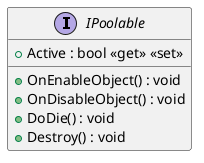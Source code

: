 @startuml
interface IPoolable {
    + Active : bool <<get>> <<set>>
    + OnEnableObject() : void
    + OnDisableObject() : void
    + DoDie() : void
    + Destroy() : void
}
@enduml
